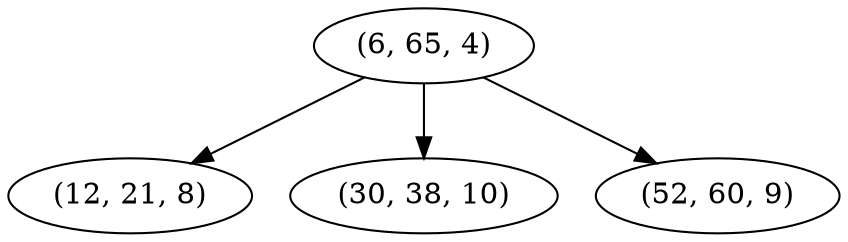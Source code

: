 digraph tree {
    "(6, 65, 4)";
    "(12, 21, 8)";
    "(30, 38, 10)";
    "(52, 60, 9)";
    "(6, 65, 4)" -> "(12, 21, 8)";
    "(6, 65, 4)" -> "(30, 38, 10)";
    "(6, 65, 4)" -> "(52, 60, 9)";
}
